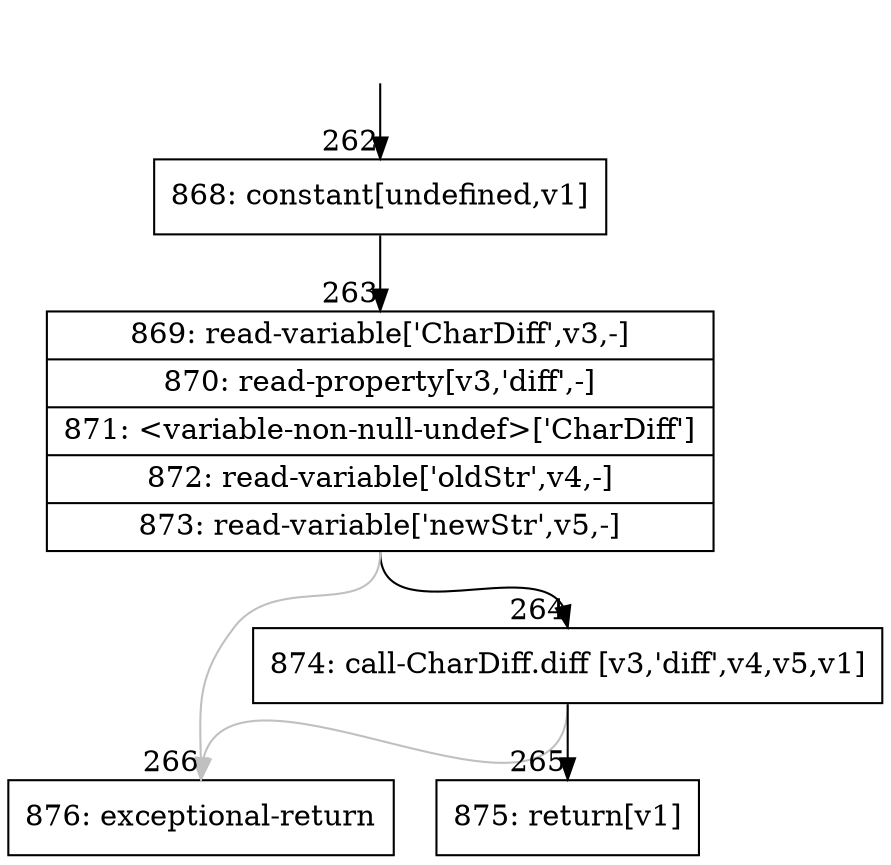 digraph {
rankdir="TD"
BB_entry25[shape=none,label=""];
BB_entry25 -> BB262 [tailport=s, headport=n, headlabel="    262"]
BB262 [shape=record label="{868: constant[undefined,v1]}" ] 
BB262 -> BB263 [tailport=s, headport=n, headlabel="      263"]
BB263 [shape=record label="{869: read-variable['CharDiff',v3,-]|870: read-property[v3,'diff',-]|871: \<variable-non-null-undef\>['CharDiff']|872: read-variable['oldStr',v4,-]|873: read-variable['newStr',v5,-]}" ] 
BB263 -> BB264 [tailport=s, headport=n, headlabel="      264"]
BB263 -> BB266 [tailport=s, headport=n, color=gray, headlabel="      266"]
BB264 [shape=record label="{874: call-CharDiff.diff [v3,'diff',v4,v5,v1]}" ] 
BB264 -> BB265 [tailport=s, headport=n, headlabel="      265"]
BB264 -> BB266 [tailport=s, headport=n, color=gray]
BB265 [shape=record label="{875: return[v1]}" ] 
BB266 [shape=record label="{876: exceptional-return}" ] 
//#$~ 247
}
